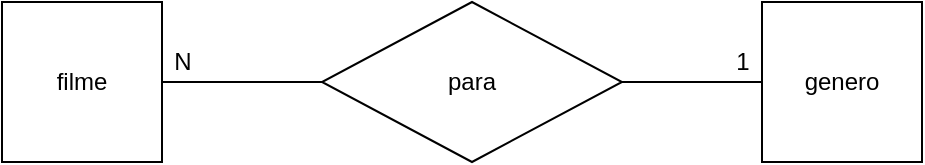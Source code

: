 <mxfile version="14.9.3" type="device"><diagram id="aWKaKIX03XaDirmD7cRp" name="Page-1"><mxGraphModel dx="1422" dy="794" grid="1" gridSize="10" guides="1" tooltips="1" connect="1" arrows="1" fold="1" page="1" pageScale="1" pageWidth="827" pageHeight="1169" math="0" shadow="0"><root><mxCell id="0"/><mxCell id="1" parent="0"/><mxCell id="9zYGgiRf9MMRBE2aOLdA-4" style="edgeStyle=orthogonalEdgeStyle;rounded=0;orthogonalLoop=1;jettySize=auto;html=1;endArrow=none;endFill=0;" edge="1" parent="1" source="9zYGgiRf9MMRBE2aOLdA-1" target="9zYGgiRf9MMRBE2aOLdA-3"><mxGeometry relative="1" as="geometry"/></mxCell><mxCell id="9zYGgiRf9MMRBE2aOLdA-1" value="filme" style="whiteSpace=wrap;html=1;aspect=fixed;" vertex="1" parent="1"><mxGeometry x="150" y="20" width="80" height="80" as="geometry"/></mxCell><mxCell id="9zYGgiRf9MMRBE2aOLdA-2" value="genero" style="whiteSpace=wrap;html=1;aspect=fixed;" vertex="1" parent="1"><mxGeometry x="530" y="20" width="80" height="80" as="geometry"/></mxCell><mxCell id="9zYGgiRf9MMRBE2aOLdA-5" style="edgeStyle=orthogonalEdgeStyle;rounded=0;orthogonalLoop=1;jettySize=auto;html=1;endArrow=none;endFill=0;" edge="1" parent="1" source="9zYGgiRf9MMRBE2aOLdA-3" target="9zYGgiRf9MMRBE2aOLdA-2"><mxGeometry relative="1" as="geometry"/></mxCell><mxCell id="9zYGgiRf9MMRBE2aOLdA-3" value="para" style="rhombus;whiteSpace=wrap;html=1;" vertex="1" parent="1"><mxGeometry x="310" y="20" width="150" height="80" as="geometry"/></mxCell><mxCell id="9zYGgiRf9MMRBE2aOLdA-6" value="N" style="text;html=1;align=center;verticalAlign=middle;resizable=0;points=[];autosize=1;strokeColor=none;" vertex="1" parent="1"><mxGeometry x="230" y="40" width="20" height="20" as="geometry"/></mxCell><mxCell id="9zYGgiRf9MMRBE2aOLdA-7" value="1" style="text;html=1;align=center;verticalAlign=middle;resizable=0;points=[];autosize=1;strokeColor=none;" vertex="1" parent="1"><mxGeometry x="510" y="40" width="20" height="20" as="geometry"/></mxCell></root></mxGraphModel></diagram></mxfile>